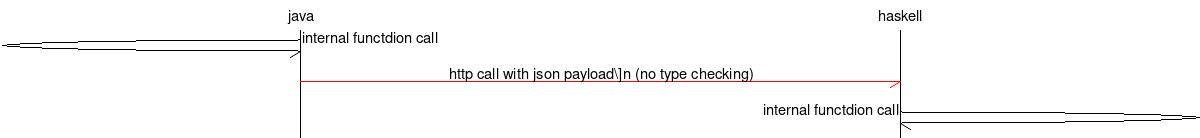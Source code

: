 # this diagram created with mscgen
# http://www.mcternan.me.uk/mscgen/

# to build the diagram run:
# mscgen -T png -i distributed_type_checking.msc -o distributed_type_checking.png

msc {
  hscale = "2";

  java, haskell;

  java    -> java    [ label = "internal functdion call"];
  java    -> haskell [ label = "http call with json payload\]n (no type checking)", linecolour="red"];
  haskell -> haskell [ label = "internal functdion call"];

}
